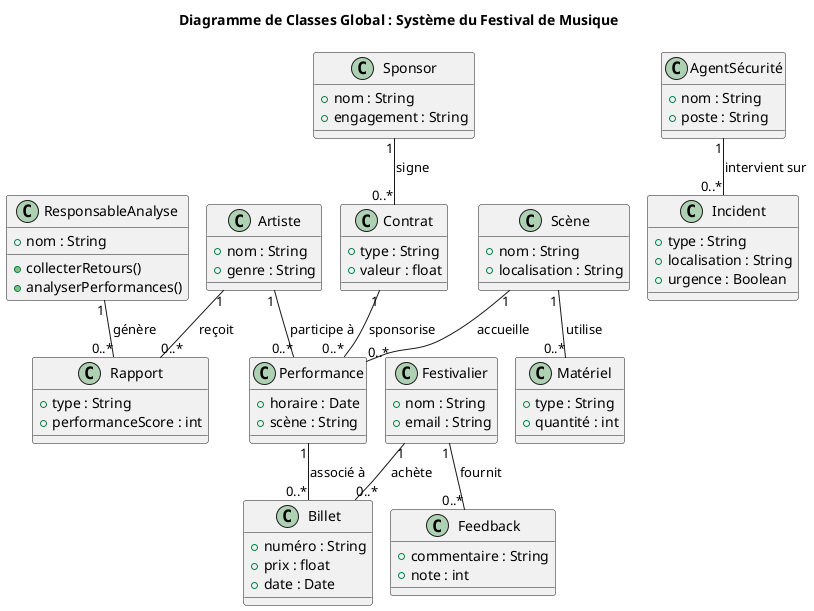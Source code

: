 @startuml
!pragma layout smetana
title Diagramme de Classes Global : Système du Festival de Musique

' Classes principales pour les artistes et performances
class Artiste {
    +nom : String
    +genre : String
}

class Performance {
    +horaire : Date
    +scène : String
}

class Scène {
    +nom : String
    +localisation : String
}

Artiste "1" -- "0..*" Performance : participe à
Scène "1" -- "0..*" Performance : accueille

' Classes principales pour la billetterie
class Festivalier {
    +nom : String
    +email : String
}

class Billet {
    +numéro : String
    +prix : float
    +date : Date
}

Festivalier "1" -- "0..*" Billet : achète
Performance "1" -- "0..*" Billet : associé à

' Classes principales pour la logistique
class AgentSécurité {
    +nom : String
    +poste : String
}

class Matériel {
    +type : String
    +quantité : int
}

class Incident {
    +type : String
    +localisation : String
    +urgence : Boolean
}

AgentSécurité "1" -- "0..*" Incident : intervient sur
Scène "1" -- "0..*" Matériel : utilise

' Classes principales pour les sponsors et contrats
class Sponsor {
    +nom : String
    +engagement : String
}

class Contrat {
    +type : String
    +valeur : float
}

Sponsor "1" -- "0..*" Contrat : signe
Contrat "1" -- "0..*" Performance : sponsorise

' Classes principales pour l'analyse des performances
class ResponsableAnalyse {
    +nom : String
    +collecterRetours()
    +analyserPerformances()
}

class Rapport {
    +type : String
    +performanceScore : int
}

class Feedback {
    +commentaire : String
    +note : int
}

Artiste "1" -- "0..*" Rapport : reçoit
Festivalier "1" -- "0..*" Feedback : fournit
ResponsableAnalyse "1" -- "0..*" Rapport : génère

@enduml
